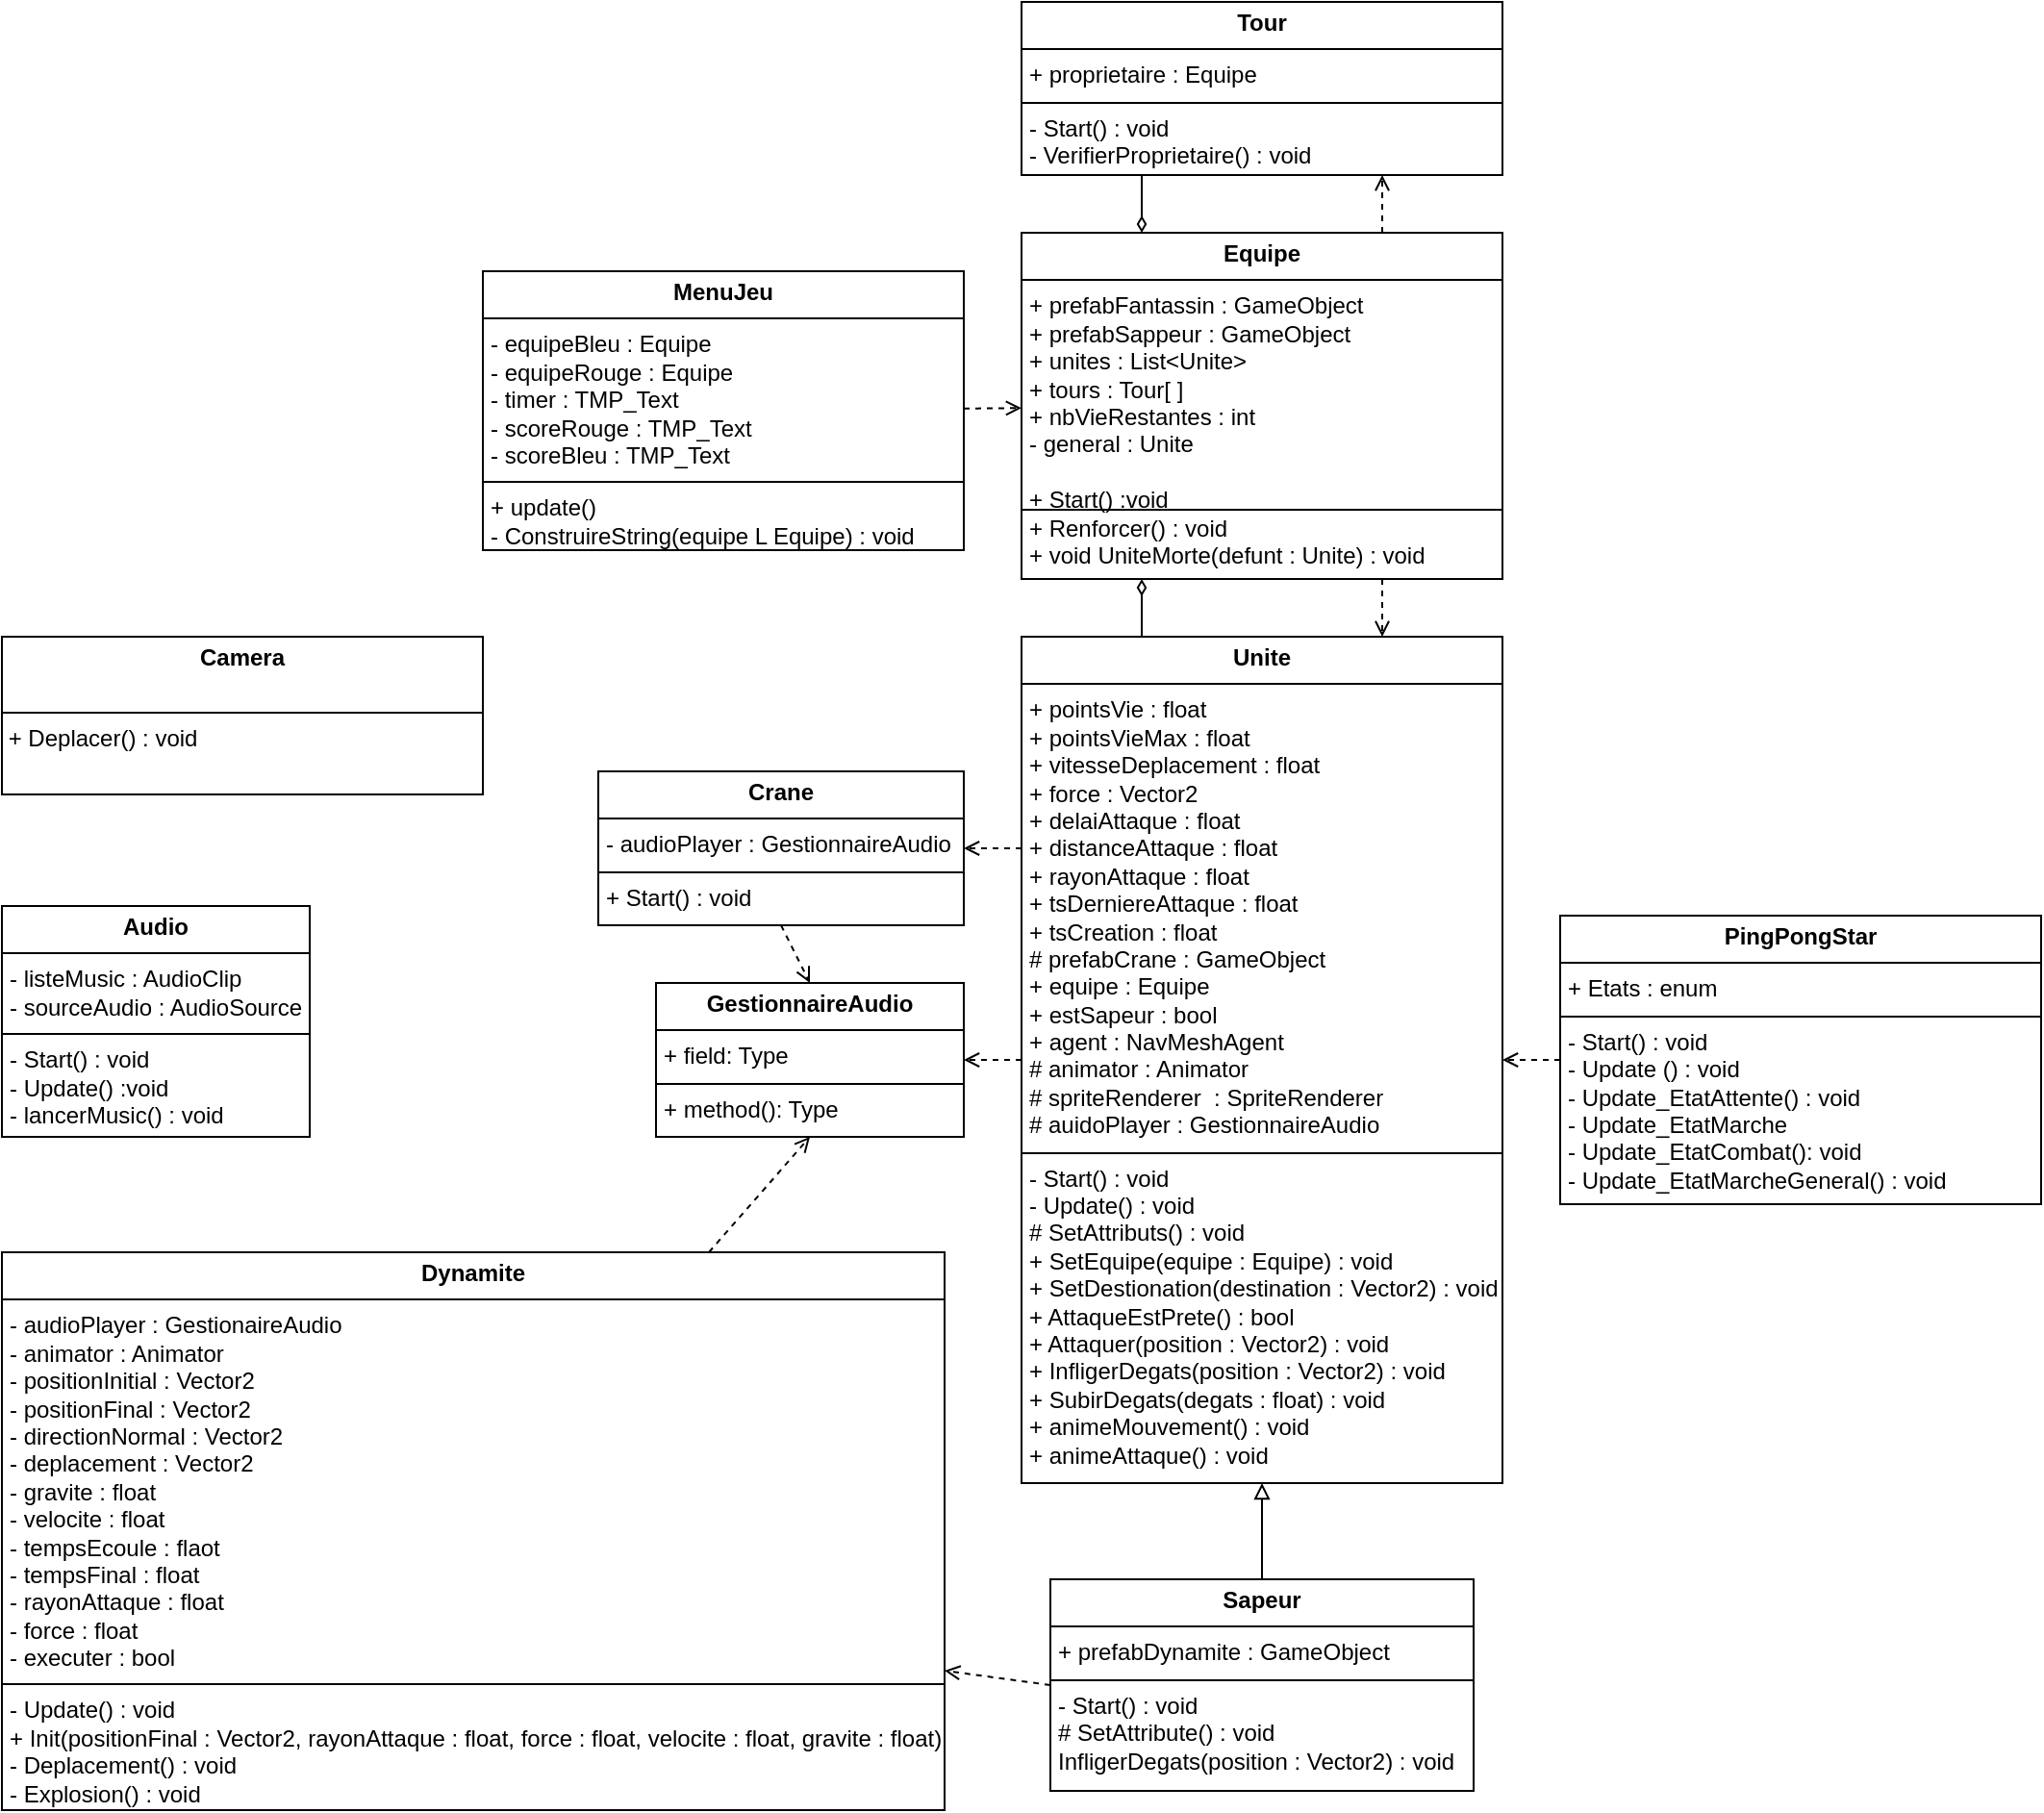 <mxfile version="26.2.2">
  <diagram name="Page-1" id="yHKXAGofqTGjKS1O3REY">
    <mxGraphModel dx="3133" dy="3349" grid="1" gridSize="10" guides="1" tooltips="1" connect="1" arrows="1" fold="1" page="1" pageScale="1" pageWidth="850" pageHeight="1100" math="0" shadow="0">
      <root>
        <mxCell id="0" />
        <mxCell id="1" parent="0" />
        <mxCell id="kVf3CJWGqSvQI04Xq5Cu-25" style="rounded=0;orthogonalLoop=1;jettySize=auto;html=1;endArrow=diamondThin;endFill=0;strokeWidth=1;entryX=0.25;entryY=1;entryDx=0;entryDy=0;exitX=0.25;exitY=0;exitDx=0;exitDy=0;" parent="1" source="kVf3CJWGqSvQI04Xq5Cu-2" target="kVf3CJWGqSvQI04Xq5Cu-4" edge="1">
          <mxGeometry relative="1" as="geometry" />
        </mxCell>
        <mxCell id="XPmmNCv0gT4THG42vD5q-25" style="rounded=0;orthogonalLoop=1;jettySize=auto;html=1;dashed=1;endArrow=open;endFill=0;entryX=1;entryY=0.5;entryDx=0;entryDy=0;" edge="1" parent="1" source="kVf3CJWGqSvQI04Xq5Cu-2" target="XPmmNCv0gT4THG42vD5q-21">
          <mxGeometry relative="1" as="geometry" />
        </mxCell>
        <mxCell id="kVf3CJWGqSvQI04Xq5Cu-2" value="&lt;p style=&quot;margin:0px;margin-top:4px;text-align:center;&quot;&gt;&lt;b style=&quot;background-color: transparent; color: light-dark(rgb(0, 0, 0), rgb(255, 255, 255));&quot;&gt;Unite&lt;/b&gt;&lt;/p&gt;&lt;hr size=&quot;1&quot; style=&quot;border-style:solid;&quot;&gt;&lt;p style=&quot;margin:0px;margin-left:4px;&quot;&gt;+ pointsVie : float&lt;/p&gt;&lt;p style=&quot;margin:0px;margin-left:4px;&quot;&gt;+ pointsVieMax : float&lt;/p&gt;&lt;p style=&quot;margin:0px;margin-left:4px;&quot;&gt;+ vitesseDeplacement : float&lt;/p&gt;&lt;p style=&quot;margin:0px;margin-left:4px;&quot;&gt;+ force : Vector2&lt;/p&gt;&lt;p style=&quot;margin:0px;margin-left:4px;&quot;&gt;+ delaiAttaque : float&lt;/p&gt;&lt;p style=&quot;margin:0px;margin-left:4px;&quot;&gt;+ distanceAttaque : float&lt;/p&gt;&lt;p style=&quot;margin:0px;margin-left:4px;&quot;&gt;+ rayonAttaque : float&lt;/p&gt;&lt;p style=&quot;margin:0px;margin-left:4px;&quot;&gt;+ tsDerniereAttaque : float&lt;/p&gt;&lt;p style=&quot;margin:0px;margin-left:4px;&quot;&gt;+ tsCreation : float&lt;/p&gt;&lt;p style=&quot;margin:0px;margin-left:4px;&quot;&gt;# prefabCrane : GameObject&lt;/p&gt;&lt;p style=&quot;margin:0px;margin-left:4px;&quot;&gt;+ equipe : Equipe&lt;/p&gt;&lt;p style=&quot;margin:0px;margin-left:4px;&quot;&gt;+ estSapeur : bool&lt;/p&gt;&lt;p style=&quot;margin:0px;margin-left:4px;&quot;&gt;+ agent : NavMeshAgent&lt;/p&gt;&lt;p style=&quot;margin:0px;margin-left:4px;&quot;&gt;# animator : Animator&lt;/p&gt;&lt;p style=&quot;margin:0px;margin-left:4px;&quot;&gt;# spriteRenderer&amp;nbsp; : SpriteRenderer&lt;/p&gt;&lt;p style=&quot;margin:0px;margin-left:4px;&quot;&gt;# auidoPlayer : GestionnaireAudio&lt;/p&gt;&lt;hr size=&quot;1&quot; style=&quot;border-style:solid;&quot;&gt;&lt;p style=&quot;margin:0px;margin-left:4px;&quot;&gt;- Start() : void&lt;/p&gt;&lt;p style=&quot;margin:0px;margin-left:4px;&quot;&gt;- Update() : void&lt;/p&gt;&lt;p style=&quot;margin:0px;margin-left:4px;&quot;&gt;# SetAttributs() : void&lt;/p&gt;&lt;p style=&quot;margin:0px;margin-left:4px;&quot;&gt;+ SetEquipe(equipe : Equipe) : void&lt;/p&gt;&lt;p style=&quot;margin:0px;margin-left:4px;&quot;&gt;+ SetDestionation(destination : Vector2) : void&lt;/p&gt;&lt;p style=&quot;margin:0px;margin-left:4px;&quot;&gt;+ AttaqueEstPrete() : bool&lt;/p&gt;&lt;p style=&quot;margin:0px;margin-left:4px;&quot;&gt;+ Attaquer(position : Vector2) : void&lt;/p&gt;&lt;p style=&quot;margin:0px;margin-left:4px;&quot;&gt;+ InfligerDegats(position : Vector2) : void&lt;/p&gt;&lt;p style=&quot;margin:0px;margin-left:4px;&quot;&gt;+ SubirDegats(degats : float) : void&lt;/p&gt;&lt;p style=&quot;margin:0px;margin-left:4px;&quot;&gt;+ animeMouvement() : void&lt;/p&gt;&lt;p style=&quot;margin:0px;margin-left:4px;&quot;&gt;+ animeAttaque() : void&lt;/p&gt;&lt;p style=&quot;margin:0px;margin-left:4px;&quot;&gt;&lt;br&gt;&lt;/p&gt;" style="verticalAlign=top;align=left;overflow=fill;html=1;whiteSpace=wrap;" parent="1" vertex="1">
          <mxGeometry x="-840" y="-720" width="250" height="440" as="geometry" />
        </mxCell>
        <mxCell id="kVf3CJWGqSvQI04Xq5Cu-30" style="rounded=0;orthogonalLoop=1;jettySize=auto;html=1;endArrow=open;endFill=0;dashed=1;entryX=0.75;entryY=1;entryDx=0;entryDy=0;exitX=0.75;exitY=0;exitDx=0;exitDy=0;" parent="1" source="kVf3CJWGqSvQI04Xq5Cu-4" target="kVf3CJWGqSvQI04Xq5Cu-10" edge="1">
          <mxGeometry relative="1" as="geometry" />
        </mxCell>
        <mxCell id="XPmmNCv0gT4THG42vD5q-24" style="rounded=0;orthogonalLoop=1;jettySize=auto;html=1;dashed=1;exitX=0.75;exitY=1;exitDx=0;exitDy=0;entryX=0.75;entryY=0;entryDx=0;entryDy=0;endArrow=open;endFill=0;" edge="1" parent="1" source="kVf3CJWGqSvQI04Xq5Cu-4" target="kVf3CJWGqSvQI04Xq5Cu-2">
          <mxGeometry relative="1" as="geometry" />
        </mxCell>
        <mxCell id="kVf3CJWGqSvQI04Xq5Cu-4" value="&lt;p style=&quot;margin:0px;margin-top:4px;text-align:center;&quot;&gt;&lt;b&gt;Equipe&lt;/b&gt;&lt;/p&gt;&lt;hr size=&quot;1&quot; style=&quot;border-style:solid;&quot;&gt;&lt;p style=&quot;margin:0px;margin-left:4px;&quot;&gt;+ prefabFantassin : GameObject&lt;/p&gt;&lt;p style=&quot;margin:0px;margin-left:4px;&quot;&gt;+ prefabSappeur : GameObject&lt;/p&gt;&lt;p style=&quot;margin:0px;margin-left:4px;&quot;&gt;+ unites : List&amp;lt;Unite&amp;gt;&lt;/p&gt;&lt;p style=&quot;margin:0px;margin-left:4px;&quot;&gt;+ tours : Tour[ ]&lt;/p&gt;&lt;p style=&quot;margin:0px;margin-left:4px;&quot;&gt;+ nbVieRestantes : int&lt;/p&gt;&lt;p style=&quot;margin:0px;margin-left:4px;&quot;&gt;- general : Unite&lt;/p&gt;&lt;p style=&quot;margin:0px;margin-left:4px;&quot;&gt;&lt;br&gt;&lt;/p&gt;&lt;p style=&quot;margin:0px;margin-left:4px;&quot;&gt;+ Start() :void&lt;/p&gt;&lt;p style=&quot;margin:0px;margin-left:4px;&quot;&gt;+ Renforcer() : void&lt;/p&gt;&lt;p style=&quot;margin:0px;margin-left:4px;&quot;&gt;+ void UniteMorte(defunt : Unite) : void&lt;/p&gt;" style="verticalAlign=top;align=left;overflow=fill;html=1;whiteSpace=wrap;" parent="1" vertex="1">
          <mxGeometry x="-840" y="-930" width="250" height="180" as="geometry" />
        </mxCell>
        <mxCell id="kVf3CJWGqSvQI04Xq5Cu-22" style="rounded=0;orthogonalLoop=1;jettySize=auto;html=1;endArrow=block;endFill=0;exitX=0.5;exitY=0;exitDx=0;exitDy=0;" parent="1" source="XPmmNCv0gT4THG42vD5q-31" target="kVf3CJWGqSvQI04Xq5Cu-2" edge="1">
          <mxGeometry relative="1" as="geometry" />
        </mxCell>
        <mxCell id="XPmmNCv0gT4THG42vD5q-26" style="rounded=0;orthogonalLoop=1;jettySize=auto;html=1;endArrow=diamondThin;endFill=0;entryX=0.25;entryY=0;entryDx=0;entryDy=0;exitX=0.25;exitY=1;exitDx=0;exitDy=0;" edge="1" parent="1" source="kVf3CJWGqSvQI04Xq5Cu-10" target="kVf3CJWGqSvQI04Xq5Cu-4">
          <mxGeometry relative="1" as="geometry" />
        </mxCell>
        <mxCell id="kVf3CJWGqSvQI04Xq5Cu-10" value="&lt;p style=&quot;margin:0px;margin-top:4px;text-align:center;&quot;&gt;&lt;b&gt;Tour&lt;/b&gt;&lt;/p&gt;&lt;hr size=&quot;1&quot; style=&quot;border-style:solid;&quot;&gt;&lt;p style=&quot;margin:0px;margin-left:4px;&quot;&gt;+ proprietaire : Equipe&lt;span style=&quot;white-space: pre;&quot;&gt;&#x9;&lt;/span&gt;&lt;/p&gt;&lt;hr size=&quot;1&quot; style=&quot;border-style:solid;&quot;&gt;&lt;p style=&quot;margin:0px;margin-left:4px;&quot;&gt;- Start() : void&lt;/p&gt;&lt;p style=&quot;margin:0px;margin-left:4px;&quot;&gt;- VerifierProprietaire() : void&lt;/p&gt;" style="verticalAlign=top;align=left;overflow=fill;html=1;whiteSpace=wrap;" parent="1" vertex="1">
          <mxGeometry x="-840" y="-1050" width="250" height="90" as="geometry" />
        </mxCell>
        <mxCell id="kVf3CJWGqSvQI04Xq5Cu-29" style="rounded=0;orthogonalLoop=1;jettySize=auto;html=1;dashed=1;endArrow=open;endFill=0;" parent="1" source="kVf3CJWGqSvQI04Xq5Cu-12" target="kVf3CJWGqSvQI04Xq5Cu-2" edge="1">
          <mxGeometry relative="1" as="geometry" />
        </mxCell>
        <mxCell id="kVf3CJWGqSvQI04Xq5Cu-12" value="&lt;p style=&quot;margin:0px;margin-top:4px;text-align:center;&quot;&gt;&lt;b&gt;PingPongStar&lt;/b&gt;&lt;/p&gt;&lt;hr size=&quot;1&quot; style=&quot;border-style:solid;&quot;&gt;&lt;p style=&quot;margin:0px;margin-left:4px;&quot;&gt;+ Etats : enum&lt;/p&gt;&lt;hr size=&quot;1&quot; style=&quot;border-style:solid;&quot;&gt;&lt;p style=&quot;margin:0px;margin-left:4px;&quot;&gt;- Start() : void&lt;/p&gt;&lt;p style=&quot;margin:0px;margin-left:4px;&quot;&gt;- Update () : void&lt;/p&gt;&lt;p style=&quot;margin:0px;margin-left:4px;&quot;&gt;- Update_EtatAttente() : void&lt;/p&gt;&lt;p style=&quot;margin:0px;margin-left:4px;&quot;&gt;- Update_EtatMarche&lt;/p&gt;&lt;p style=&quot;margin:0px;margin-left:4px;&quot;&gt;- Update_EtatCombat(): void&lt;/p&gt;&lt;p style=&quot;margin:0px;margin-left:4px;&quot;&gt;- Update_EtatMarcheGeneral() : void&lt;/p&gt;&lt;p style=&quot;margin:0px;margin-left:4px;&quot;&gt;&lt;br&gt;&lt;/p&gt;" style="verticalAlign=top;align=left;overflow=fill;html=1;whiteSpace=wrap;" parent="1" vertex="1">
          <mxGeometry x="-560" y="-575" width="250" height="150" as="geometry" />
        </mxCell>
        <mxCell id="kVf3CJWGqSvQI04Xq5Cu-14" value="" style="line;strokeWidth=1;fillColor=none;align=left;verticalAlign=middle;spacingTop=-1;spacingLeft=3;spacingRight=3;rotatable=0;labelPosition=right;points=[];portConstraint=eastwest;strokeColor=inherit;" parent="1" vertex="1">
          <mxGeometry x="-840" y="-790" width="250" height="8" as="geometry" />
        </mxCell>
        <mxCell id="kVf3CJWGqSvQI04Xq5Cu-34" value="&lt;p style=&quot;margin:0px;margin-top:4px;text-align:center;&quot;&gt;&lt;b&gt;Camera&lt;/b&gt;&lt;/p&gt;&lt;br&gt;&lt;hr size=&quot;1&quot; style=&quot;border-style:solid;&quot;&gt;&lt;div style=&quot;height:2px;&quot;&gt;&amp;nbsp;+ Deplacer() : void&lt;br&gt;&lt;/div&gt;&lt;div style=&quot;height:2px;&quot;&gt;&lt;br&gt;&lt;/div&gt;" style="verticalAlign=top;align=left;overflow=fill;html=1;whiteSpace=wrap;rotation=0;" parent="1" vertex="1">
          <mxGeometry x="-1370" y="-720" width="250" height="82" as="geometry" />
        </mxCell>
        <mxCell id="kVf3CJWGqSvQI04Xq5Cu-37" style="rounded=0;orthogonalLoop=1;jettySize=auto;html=1;endArrow=open;endFill=0;dashed=1;curved=0;" parent="1" source="kVf3CJWGqSvQI04Xq5Cu-36" target="kVf3CJWGqSvQI04Xq5Cu-4" edge="1">
          <mxGeometry relative="1" as="geometry" />
        </mxCell>
        <mxCell id="kVf3CJWGqSvQI04Xq5Cu-36" value="&lt;p style=&quot;margin:0px;margin-top:4px;text-align:center;&quot;&gt;&lt;b&gt;MenuJeu&lt;/b&gt;&lt;/p&gt;&lt;hr size=&quot;1&quot; style=&quot;border-style:solid;&quot;&gt;&lt;p style=&quot;margin:0px;margin-left:4px;&quot;&gt;- equipeBleu : Equipe&lt;/p&gt;&lt;p style=&quot;margin:0px;margin-left:4px;&quot;&gt;- equipeRouge : Equipe&lt;/p&gt;&lt;p style=&quot;margin:0px;margin-left:4px;&quot;&gt;- timer : TMP_Text&lt;/p&gt;&lt;p style=&quot;margin:0px;margin-left:4px;&quot;&gt;- scoreRouge : TMP_Text&lt;/p&gt;&lt;p style=&quot;margin:0px;margin-left:4px;&quot;&gt;- scoreBleu : TMP_Text&lt;/p&gt;&lt;hr size=&quot;1&quot; style=&quot;border-style:solid;&quot;&gt;&lt;p style=&quot;margin:0px;margin-left:4px;&quot;&gt;+ update()&lt;/p&gt;&lt;p style=&quot;margin:0px;margin-left:4px;&quot;&gt;- ConstruireString(equipe L Equipe) : void&lt;/p&gt;" style="verticalAlign=top;align=left;overflow=fill;html=1;whiteSpace=wrap;" parent="1" vertex="1">
          <mxGeometry x="-1120" y="-910" width="250" height="145" as="geometry" />
        </mxCell>
        <mxCell id="XPmmNCv0gT4THG42vD5q-16" style="rounded=0;orthogonalLoop=1;jettySize=auto;html=1;endArrow=open;endFill=0;dashed=1;entryX=1;entryY=0.75;entryDx=0;entryDy=0;exitX=0;exitY=0.5;exitDx=0;exitDy=0;" edge="1" parent="1" source="XPmmNCv0gT4THG42vD5q-31" target="XPmmNCv0gT4THG42vD5q-11">
          <mxGeometry relative="1" as="geometry">
            <mxPoint x="-840" y="-210" as="sourcePoint" />
          </mxGeometry>
        </mxCell>
        <mxCell id="XPmmNCv0gT4THG42vD5q-11" value="&lt;p style=&quot;margin:0px;margin-top:4px;text-align:center;&quot;&gt;&lt;b&gt;Dynamite&lt;/b&gt;&lt;/p&gt;&lt;hr size=&quot;1&quot; style=&quot;border-style:solid;&quot;&gt;&lt;p style=&quot;margin:0px;margin-left:4px;&quot;&gt;- audioPlayer : GestionaireAudio&lt;/p&gt;&lt;p style=&quot;margin:0px;margin-left:4px;&quot;&gt;- animator : Animator&lt;/p&gt;&lt;p style=&quot;margin:0px;margin-left:4px;&quot;&gt;- positionInitial : Vector2&lt;/p&gt;&lt;p style=&quot;margin:0px;margin-left:4px;&quot;&gt;- positionFinal :&amp;nbsp;&lt;span style=&quot;background-color: transparent; color: light-dark(rgb(0, 0, 0), rgb(255, 255, 255));&quot;&gt;Vector2&lt;/span&gt;&lt;/p&gt;&lt;p style=&quot;margin:0px;margin-left:4px;&quot;&gt;&lt;span style=&quot;background-color: transparent; color: light-dark(rgb(0, 0, 0), rgb(255, 255, 255));&quot;&gt;- directionNormal :&amp;nbsp;&lt;/span&gt;&lt;span style=&quot;background-color: transparent; color: light-dark(rgb(0, 0, 0), rgb(255, 255, 255));&quot;&gt;Vector2&lt;/span&gt;&lt;/p&gt;&lt;p style=&quot;margin:0px;margin-left:4px;&quot;&gt;&lt;span style=&quot;background-color: transparent; color: light-dark(rgb(0, 0, 0), rgb(255, 255, 255));&quot;&gt;- deplacement :&amp;nbsp;&lt;/span&gt;&lt;span style=&quot;background-color: transparent; color: light-dark(rgb(0, 0, 0), rgb(255, 255, 255));&quot;&gt;Vector2&lt;/span&gt;&lt;/p&gt;&lt;p style=&quot;margin:0px;margin-left:4px;&quot;&gt;&lt;span style=&quot;background-color: transparent; color: light-dark(rgb(0, 0, 0), rgb(255, 255, 255));&quot;&gt;- gravite : float&lt;/span&gt;&lt;/p&gt;&lt;p style=&quot;margin:0px;margin-left:4px;&quot;&gt;&lt;span style=&quot;background-color: transparent; color: light-dark(rgb(0, 0, 0), rgb(255, 255, 255));&quot;&gt;- velocite : float&lt;/span&gt;&lt;/p&gt;&lt;p style=&quot;margin:0px;margin-left:4px;&quot;&gt;&lt;span style=&quot;background-color: transparent; color: light-dark(rgb(0, 0, 0), rgb(255, 255, 255));&quot;&gt;- tempsEcoule : flaot&lt;/span&gt;&lt;/p&gt;&lt;p style=&quot;margin:0px;margin-left:4px;&quot;&gt;&lt;span style=&quot;background-color: transparent; color: light-dark(rgb(0, 0, 0), rgb(255, 255, 255));&quot;&gt;- tempsFinal : float&lt;/span&gt;&lt;/p&gt;&lt;p style=&quot;margin:0px;margin-left:4px;&quot;&gt;&lt;span style=&quot;background-color: transparent; color: light-dark(rgb(0, 0, 0), rgb(255, 255, 255));&quot;&gt;- rayonAttaque : float&lt;/span&gt;&lt;/p&gt;&lt;p style=&quot;margin:0px;margin-left:4px;&quot;&gt;&lt;span style=&quot;background-color: transparent; color: light-dark(rgb(0, 0, 0), rgb(255, 255, 255));&quot;&gt;- force : float&lt;/span&gt;&lt;/p&gt;&lt;p style=&quot;margin:0px;margin-left:4px;&quot;&gt;&lt;span style=&quot;background-color: transparent; color: light-dark(rgb(0, 0, 0), rgb(255, 255, 255));&quot;&gt;- executer : bool&lt;/span&gt;&lt;/p&gt;&lt;hr size=&quot;1&quot; style=&quot;border-style:solid;&quot;&gt;&lt;p style=&quot;margin:0px;margin-left:4px;&quot;&gt;- Update() : void&amp;nbsp;&lt;/p&gt;&lt;p style=&quot;margin:0px;margin-left:4px;&quot;&gt;+ Init(positionFinal : Vector2, rayonAttaque : float, force : float, velocite : float, gravite : float)&lt;/p&gt;&lt;p style=&quot;margin:0px;margin-left:4px;&quot;&gt;- Deplacement() : void&lt;/p&gt;&lt;p style=&quot;margin:0px;margin-left:4px;&quot;&gt;- Explosion() : void&lt;/p&gt;" style="verticalAlign=top;align=left;overflow=fill;html=1;whiteSpace=wrap;" vertex="1" parent="1">
          <mxGeometry x="-1370" y="-400" width="490" height="290" as="geometry" />
        </mxCell>
        <mxCell id="XPmmNCv0gT4THG42vD5q-17" value="&lt;p style=&quot;margin:0px;margin-top:4px;text-align:center;&quot;&gt;&lt;b&gt;Audio&lt;/b&gt;&lt;/p&gt;&lt;hr size=&quot;1&quot; style=&quot;border-style:solid;&quot;&gt;&lt;p style=&quot;margin:0px;margin-left:4px;&quot;&gt;- listeMusic : AudioClip&lt;/p&gt;&lt;p style=&quot;margin:0px;margin-left:4px;&quot;&gt;- sourceAudio : AudioSource&lt;/p&gt;&lt;hr size=&quot;1&quot; style=&quot;border-style:solid;&quot;&gt;&lt;p style=&quot;margin:0px;margin-left:4px;&quot;&gt;- Start() : void&lt;/p&gt;&lt;p style=&quot;margin:0px;margin-left:4px;&quot;&gt;- Update() :void&lt;/p&gt;&lt;p style=&quot;margin:0px;margin-left:4px;&quot;&gt;- lancerMusic() : void&lt;/p&gt;&lt;p style=&quot;margin:0px;margin-left:4px;&quot;&gt;&lt;br&gt;&lt;/p&gt;&lt;p style=&quot;margin:0px;margin-left:4px;&quot;&gt;&lt;br&gt;&lt;/p&gt;" style="verticalAlign=top;align=left;overflow=fill;html=1;whiteSpace=wrap;" vertex="1" parent="1">
          <mxGeometry x="-1370" y="-580" width="160" height="120" as="geometry" />
        </mxCell>
        <mxCell id="XPmmNCv0gT4THG42vD5q-18" value="&lt;p style=&quot;margin:0px;margin-top:4px;text-align:center;&quot;&gt;&lt;b&gt;Crane&lt;/b&gt;&lt;/p&gt;&lt;hr size=&quot;1&quot; style=&quot;border-style:solid;&quot;&gt;&lt;p style=&quot;margin:0px;margin-left:4px;&quot;&gt;- audioPlayer : GestionnaireAudio&lt;/p&gt;&lt;hr size=&quot;1&quot; style=&quot;border-style:solid;&quot;&gt;&lt;p style=&quot;margin:0px;margin-left:4px;&quot;&gt;+ Start() : void&lt;/p&gt;" style="verticalAlign=top;align=left;overflow=fill;html=1;whiteSpace=wrap;" vertex="1" parent="1">
          <mxGeometry x="-1060" y="-650" width="190" height="80" as="geometry" />
        </mxCell>
        <mxCell id="XPmmNCv0gT4THG42vD5q-20" style="rounded=0;orthogonalLoop=1;jettySize=auto;html=1;dashed=1;endArrow=open;endFill=0;entryX=0.5;entryY=0;entryDx=0;entryDy=0;exitX=0.5;exitY=1;exitDx=0;exitDy=0;" edge="1" parent="1" source="XPmmNCv0gT4THG42vD5q-18" target="XPmmNCv0gT4THG42vD5q-21">
          <mxGeometry relative="1" as="geometry" />
        </mxCell>
        <mxCell id="XPmmNCv0gT4THG42vD5q-21" value="&lt;p style=&quot;margin:0px;margin-top:4px;text-align:center;&quot;&gt;&lt;b&gt;GestionnaireAudio&lt;/b&gt;&lt;/p&gt;&lt;hr size=&quot;1&quot; style=&quot;border-style:solid;&quot;&gt;&lt;p style=&quot;margin:0px;margin-left:4px;&quot;&gt;+ field: Type&lt;/p&gt;&lt;hr size=&quot;1&quot; style=&quot;border-style:solid;&quot;&gt;&lt;p style=&quot;margin:0px;margin-left:4px;&quot;&gt;+ method(): Type&lt;/p&gt;" style="verticalAlign=top;align=left;overflow=fill;html=1;whiteSpace=wrap;" vertex="1" parent="1">
          <mxGeometry x="-1030" y="-540" width="160" height="80" as="geometry" />
        </mxCell>
        <mxCell id="XPmmNCv0gT4THG42vD5q-27" style="rounded=0;orthogonalLoop=1;jettySize=auto;html=1;dashed=1;endArrow=open;endFill=0;entryX=0.5;entryY=1;entryDx=0;entryDy=0;exitX=0.75;exitY=0;exitDx=0;exitDy=0;" edge="1" parent="1" source="XPmmNCv0gT4THG42vD5q-11" target="XPmmNCv0gT4THG42vD5q-21">
          <mxGeometry relative="1" as="geometry">
            <mxPoint x="-1023" y="-600" as="sourcePoint" />
            <mxPoint x="-1130" y="-510" as="targetPoint" />
          </mxGeometry>
        </mxCell>
        <mxCell id="XPmmNCv0gT4THG42vD5q-28" style="rounded=0;orthogonalLoop=1;jettySize=auto;html=1;dashed=1;endArrow=open;endFill=0;entryX=1;entryY=0.5;entryDx=0;entryDy=0;exitX=0;exitY=0.25;exitDx=0;exitDy=0;" edge="1" parent="1" source="kVf3CJWGqSvQI04Xq5Cu-2" target="XPmmNCv0gT4THG42vD5q-18">
          <mxGeometry relative="1" as="geometry">
            <mxPoint x="-830" y="-441" as="sourcePoint" />
            <mxPoint x="-1000" y="-375" as="targetPoint" />
          </mxGeometry>
        </mxCell>
        <mxCell id="XPmmNCv0gT4THG42vD5q-31" value="&lt;p style=&quot;margin:0px;margin-top:4px;text-align:center;&quot;&gt;&lt;b&gt;Sapeur&lt;/b&gt;&lt;/p&gt;&lt;hr size=&quot;1&quot; style=&quot;border-style:solid;&quot;&gt;&lt;p style=&quot;margin:0px;margin-left:4px;&quot;&gt;+ prefabDynamite : GameObject&lt;/p&gt;&lt;hr size=&quot;1&quot; style=&quot;border-style:solid;&quot;&gt;&lt;p style=&quot;margin:0px;margin-left:4px;&quot;&gt;- Start() : void&lt;/p&gt;&lt;p style=&quot;margin:0px;margin-left:4px;&quot;&gt;# SetAttribute() : void&lt;/p&gt;&lt;p style=&quot;margin:0px;margin-left:4px;&quot;&gt;InfligerDegats(position : Vector2) : void&lt;/p&gt;" style="verticalAlign=top;align=left;overflow=fill;html=1;whiteSpace=wrap;" vertex="1" parent="1">
          <mxGeometry x="-825" y="-230" width="220" height="110" as="geometry" />
        </mxCell>
      </root>
    </mxGraphModel>
  </diagram>
</mxfile>
